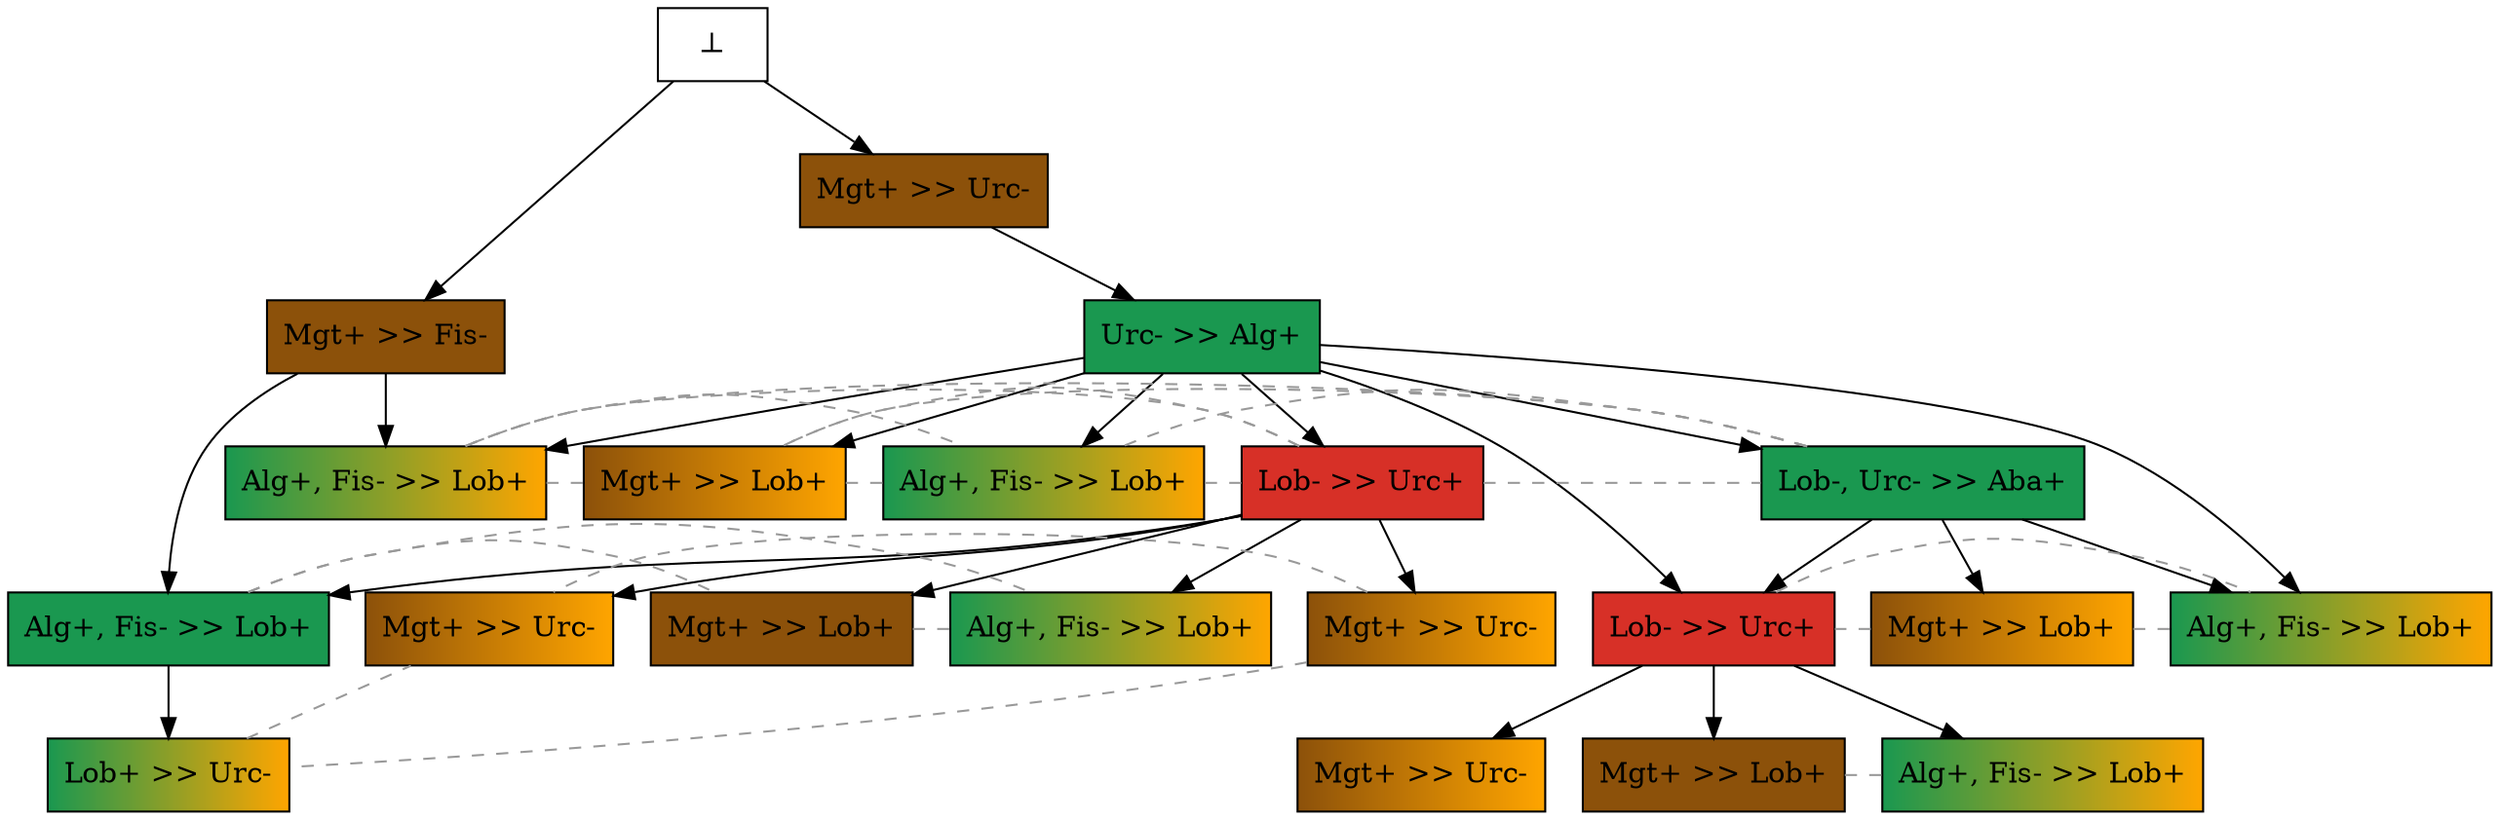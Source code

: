 digraph test {
e3 -> e6;
e6 -> e13;
e2 -> e19;
e6 -> e19;
e6 -> e29;
e6 -> e33;
e2 -> e37;
e13 -> e37;
e29 -> e54;
e6 -> e71;
e29 -> e71;
e71 -> e342;
e71 -> e343;
e71 -> e422;
e13 -> e482;
e13 -> e483;
e13 -> e548;
e6 -> e557;
e29 -> e557;
e37 -> e569;
e6 -> e638;
e13 -> e660;
e0 -> e2;
e0 -> e3;

//conflicts
e13 -> e19 [arrowhead=none color=gray60 style=dashed constraint=false];
e13 -> e29 [arrowhead=none color=gray60 style=dashed constraint=false];
e13 -> e33 [arrowhead=none color=gray60 style=dashed constraint=false];
e13 -> e638 [arrowhead=none color=gray60 style=dashed constraint=false];
e19 -> e29 [arrowhead=none color=gray60 style=dashed constraint=false];
e19 -> e33 [arrowhead=none color=gray60 style=dashed constraint=false];
e19 -> e638 [arrowhead=none color=gray60 style=dashed constraint=false];
e29 -> e33 [arrowhead=none color=gray60 style=dashed constraint=false];
e29 -> e638 [arrowhead=none color=gray60 style=dashed constraint=false];
e33 -> e638 [arrowhead=none color=gray60 style=dashed constraint=false];
e37 -> e482 [arrowhead=none color=gray60 style=dashed constraint=false];
e37 -> e548 [arrowhead=none color=gray60 style=dashed constraint=false];
e54 -> e71 [arrowhead=none color=gray60 style=dashed constraint=false];
e54 -> e557 [arrowhead=none color=gray60 style=dashed constraint=false];
e71 -> e557 [arrowhead=none color=gray60 style=dashed constraint=false];
e342 -> e422 [arrowhead=none color=gray60 style=dashed constraint=false];
e482 -> e548 [arrowhead=none color=gray60 style=dashed constraint=false];
e483 -> e569 [arrowhead=none color=gray60 style=dashed constraint=false];
e483 -> e660 [arrowhead=none color=gray60 style=dashed constraint=false];
e569 -> e660 [arrowhead=none color=gray60 style=dashed constraint=false];

e2 [color="black" fillcolor="#8c510a:#8c510a" label="Mgt+ >> Fis-" shape=box style=filled];
e3 [color="black" fillcolor="#8c510a:#8c510a" label="Mgt+ >> Urc-" shape=box style=filled];
e6 [color="black" fillcolor="#1a9850:#1a9850" label="Urc- >> Alg+" shape=box style=filled];
e13 [color="black" fillcolor="#d73027:#d73027" label="Lob- >> Urc+" shape=box style=filled];
e19 [color="black" fillcolor="#1a9850:orange" label="Alg+, Fis- >> Lob+" shape=box style=filled];
e29 [color="black" fillcolor="#1a9850:#1a9850" label="Lob-, Urc- >> Aba+" shape=box style=filled];
e33 [color="black" fillcolor="#8c510a:orange" label="Mgt+ >> Lob+" shape=box style=filled];
e37 [color="black" fillcolor="#1a9850:#1a9850" label="Alg+, Fis- >> Lob+" shape=box style=filled];
e54 [color="black" fillcolor="#8c510a:orange" label="Mgt+ >> Lob+" shape=box style=filled];
e71 [color="black" fillcolor="#d73027:#d73027" label="Lob- >> Urc+" shape=box style=filled];
e342 [color="black" fillcolor="#8c510a:#8c510a" label="Mgt+ >> Lob+" shape=box style=filled];
e343 [color="black" fillcolor="#8c510a:orange" label="Mgt+ >> Urc-" shape=box style=filled];
e422 [color="black" fillcolor="#1a9850:orange" label="Alg+, Fis- >> Lob+" shape=box style=filled];
e482 [color="black" fillcolor="#8c510a:#8c510a" label="Mgt+ >> Lob+" shape=box style=filled];
e483 [color="black" fillcolor="#8c510a:orange" label="Mgt+ >> Urc-" shape=box style=filled];
e548 [color="black" fillcolor="#1a9850:orange" label="Alg+, Fis- >> Lob+" shape=box style=filled];
e557 [color="black" fillcolor="#1a9850:orange" label="Alg+, Fis- >> Lob+" shape=box style=filled];
e569 [color="black" fillcolor="#1a9850:orange" label="Lob+ >> Urc-" shape=box style=filled];
e638 [color="black" fillcolor="#1a9850:orange" label="Alg+, Fis- >> Lob+" shape=box style=filled];
e660 [color="black" fillcolor="#8c510a:orange" label="Mgt+ >> Urc-" shape=box style=filled];
e0 [fillcolor="white" label="⊥" shape=box style=filled];
}
